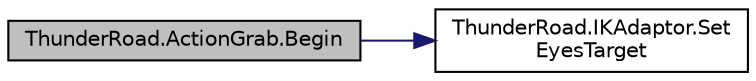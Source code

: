 digraph "ThunderRoad.ActionGrab.Begin"
{
 // LATEX_PDF_SIZE
  edge [fontname="Helvetica",fontsize="10",labelfontname="Helvetica",labelfontsize="10"];
  node [fontname="Helvetica",fontsize="10",shape=record];
  rankdir="LR";
  Node1 [label="ThunderRoad.ActionGrab.Begin",height=0.2,width=0.4,color="black", fillcolor="grey75", style="filled", fontcolor="black",tooltip="Begins this instance."];
  Node1 -> Node2 [color="midnightblue",fontsize="10",style="solid",fontname="Helvetica"];
  Node2 [label="ThunderRoad.IKAdaptor.Set\lEyesTarget",height=0.2,width=0.4,color="black", fillcolor="white", style="filled",URL="$class_thunder_road_1_1_i_k_adaptor.html#aaa7a5d76cc3f2f95ca3795b15fbb539e",tooltip="Sets the eyes target."];
}
